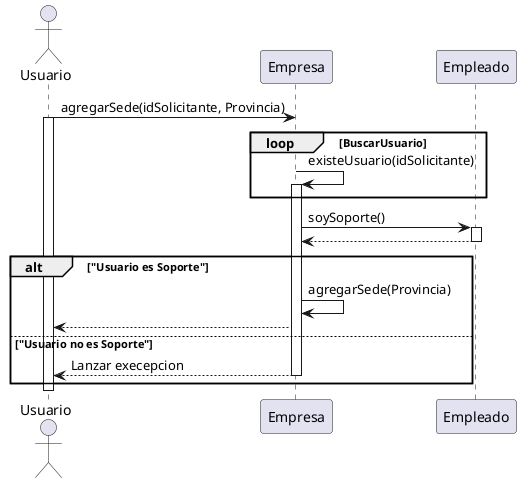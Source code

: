 @startuml
    Actor Usuario
    Usuario -> Empresa: agregarSede(idSolicitante, Provincia)
    Activate Usuario
    
    loop BuscarUsuario
    Empresa -> Empresa: existeUsuario(idSolicitante)
    Activate Empresa
    end BuscarUsuario
    Empresa -> Empleado: soySoporte()
    Activate Empleado
    Empleado --> Empresa
    Deactivate Empleado
    alt "Usuario es Soporte"
        Empresa -> Empresa: agregarSede(Provincia)
        Empresa --> Usuario
    else "Usuario no es Soporte"
        Empresa --> Usuario: Lanzar execepcion
    Deactivate Empresa
    end "Usuario Existe"
    Deactivate Usuario

@enduml
